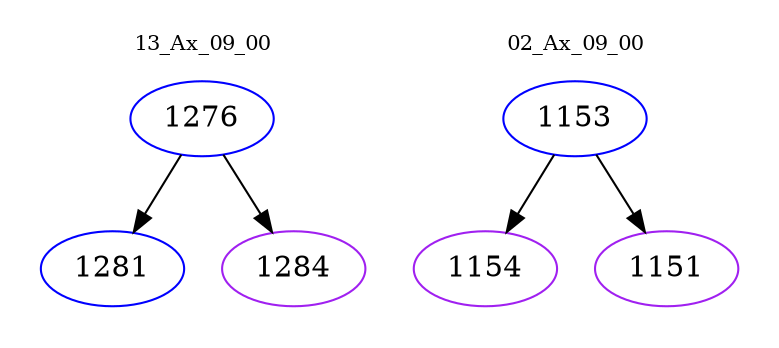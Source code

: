 digraph{
subgraph cluster_0 {
color = white
label = "13_Ax_09_00";
fontsize=10;
T0_1276 [label="1276", color="blue"]
T0_1276 -> T0_1281 [color="black"]
T0_1281 [label="1281", color="blue"]
T0_1276 -> T0_1284 [color="black"]
T0_1284 [label="1284", color="purple"]
}
subgraph cluster_1 {
color = white
label = "02_Ax_09_00";
fontsize=10;
T1_1153 [label="1153", color="blue"]
T1_1153 -> T1_1154 [color="black"]
T1_1154 [label="1154", color="purple"]
T1_1153 -> T1_1151 [color="black"]
T1_1151 [label="1151", color="purple"]
}
}
